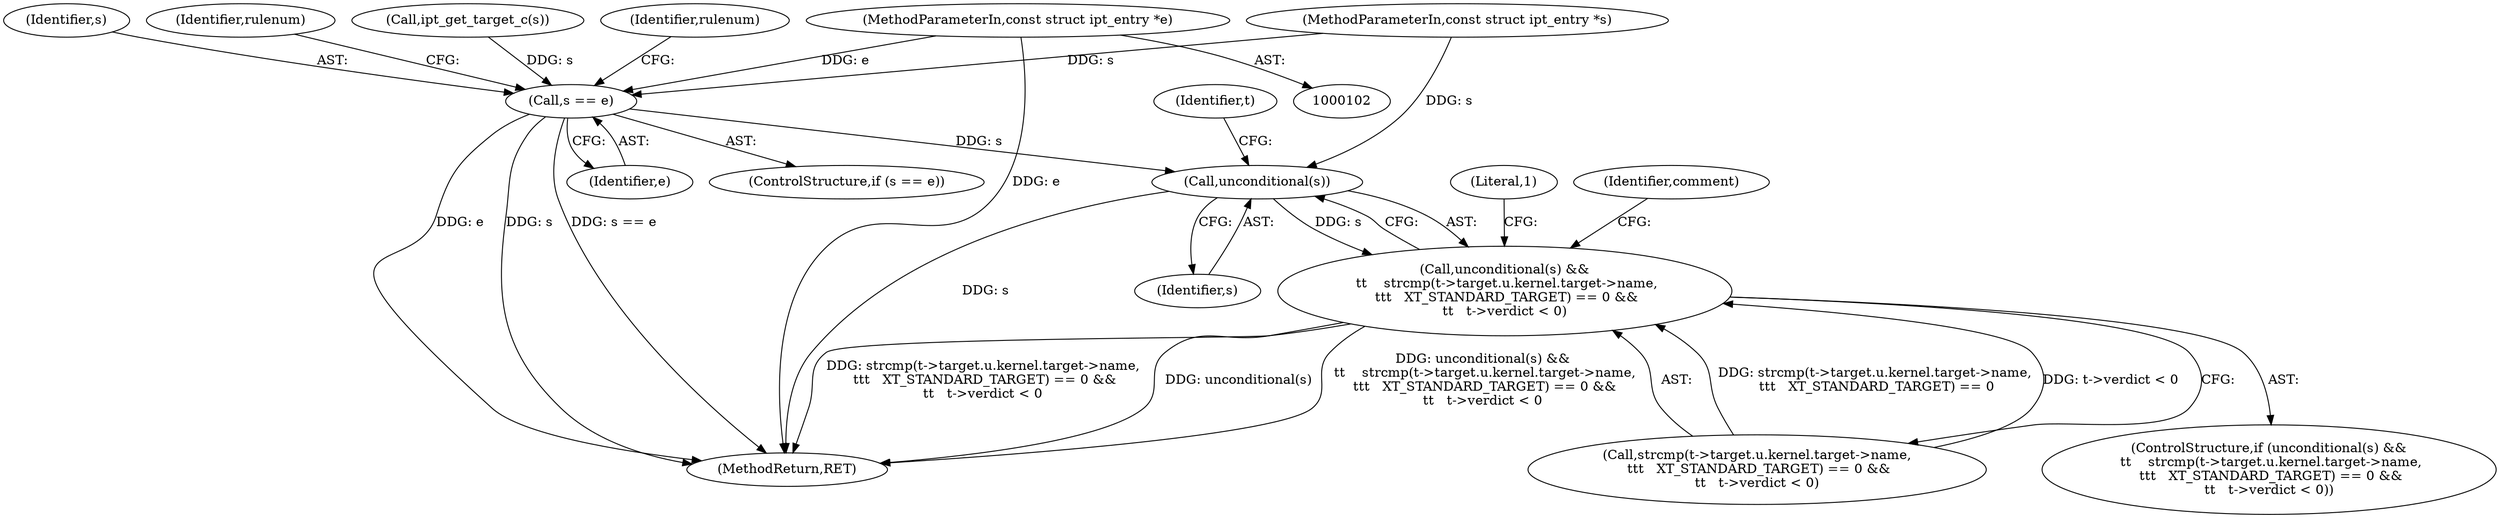 digraph "0_linux_54d83fc74aa9ec72794373cb47432c5f7fb1a309_5@pointer" {
"1000104" [label="(MethodParameterIn,const struct ipt_entry *e)"];
"1000148" [label="(Call,s == e)"];
"1000157" [label="(Call,unconditional(s))"];
"1000156" [label="(Call,unconditional(s) &&\n \t\t    strcmp(t->target.u.kernel.target->name,\n \t\t\t   XT_STANDARD_TARGET) == 0 &&\n\t\t   t->verdict < 0)"];
"1000104" [label="(MethodParameterIn,const struct ipt_entry *e)"];
"1000200" [label="(Identifier,rulenum)"];
"1000156" [label="(Call,unconditional(s) &&\n \t\t    strcmp(t->target.u.kernel.target->name,\n \t\t\t   XT_STANDARD_TARGET) == 0 &&\n\t\t   t->verdict < 0)"];
"1000103" [label="(MethodParameterIn,const struct ipt_entry *s)"];
"1000149" [label="(Identifier,s)"];
"1000154" [label="(Identifier,rulenum)"];
"1000148" [label="(Call,s == e)"];
"1000150" [label="(Identifier,e)"];
"1000157" [label="(Call,unconditional(s))"];
"1000159" [label="(Call,strcmp(t->target.u.kernel.target->name,\n \t\t\t   XT_STANDARD_TARGET) == 0 &&\n\t\t   t->verdict < 0)"];
"1000155" [label="(ControlStructure,if (unconditional(s) &&\n \t\t    strcmp(t->target.u.kernel.target->name,\n \t\t\t   XT_STANDARD_TARGET) == 0 &&\n\t\t   t->verdict < 0))"];
"1000196" [label="(Literal,1)"];
"1000167" [label="(Identifier,t)"];
"1000203" [label="(MethodReturn,RET)"];
"1000183" [label="(Identifier,comment)"];
"1000158" [label="(Identifier,s)"];
"1000147" [label="(ControlStructure,if (s == e))"];
"1000115" [label="(Call,ipt_get_target_c(s))"];
"1000104" -> "1000102"  [label="AST: "];
"1000104" -> "1000203"  [label="DDG: e"];
"1000104" -> "1000148"  [label="DDG: e"];
"1000148" -> "1000147"  [label="AST: "];
"1000148" -> "1000150"  [label="CFG: "];
"1000149" -> "1000148"  [label="AST: "];
"1000150" -> "1000148"  [label="AST: "];
"1000154" -> "1000148"  [label="CFG: "];
"1000200" -> "1000148"  [label="CFG: "];
"1000148" -> "1000203"  [label="DDG: e"];
"1000148" -> "1000203"  [label="DDG: s"];
"1000148" -> "1000203"  [label="DDG: s == e"];
"1000115" -> "1000148"  [label="DDG: s"];
"1000103" -> "1000148"  [label="DDG: s"];
"1000148" -> "1000157"  [label="DDG: s"];
"1000157" -> "1000156"  [label="AST: "];
"1000157" -> "1000158"  [label="CFG: "];
"1000158" -> "1000157"  [label="AST: "];
"1000167" -> "1000157"  [label="CFG: "];
"1000156" -> "1000157"  [label="CFG: "];
"1000157" -> "1000203"  [label="DDG: s"];
"1000157" -> "1000156"  [label="DDG: s"];
"1000103" -> "1000157"  [label="DDG: s"];
"1000156" -> "1000155"  [label="AST: "];
"1000156" -> "1000159"  [label="CFG: "];
"1000159" -> "1000156"  [label="AST: "];
"1000183" -> "1000156"  [label="CFG: "];
"1000196" -> "1000156"  [label="CFG: "];
"1000156" -> "1000203"  [label="DDG: unconditional(s)"];
"1000156" -> "1000203"  [label="DDG: unconditional(s) &&\n \t\t    strcmp(t->target.u.kernel.target->name,\n \t\t\t   XT_STANDARD_TARGET) == 0 &&\n\t\t   t->verdict < 0"];
"1000156" -> "1000203"  [label="DDG: strcmp(t->target.u.kernel.target->name,\n \t\t\t   XT_STANDARD_TARGET) == 0 &&\n\t\t   t->verdict < 0"];
"1000159" -> "1000156"  [label="DDG: strcmp(t->target.u.kernel.target->name,\n \t\t\t   XT_STANDARD_TARGET) == 0"];
"1000159" -> "1000156"  [label="DDG: t->verdict < 0"];
}
